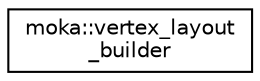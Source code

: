 digraph "Graphical Class Hierarchy"
{
 // LATEX_PDF_SIZE
  edge [fontname="Helvetica",fontsize="10",labelfontname="Helvetica",labelfontsize="10"];
  node [fontname="Helvetica",fontsize="10",shape=record];
  rankdir="LR";
  Node0 [label="moka::vertex_layout\l_builder",height=0.2,width=0.4,color="black", fillcolor="white", style="filled",URL="$structmoka_1_1vertex__layout__builder.html",tooltip="A builder class to help you build a vertex."];
}
